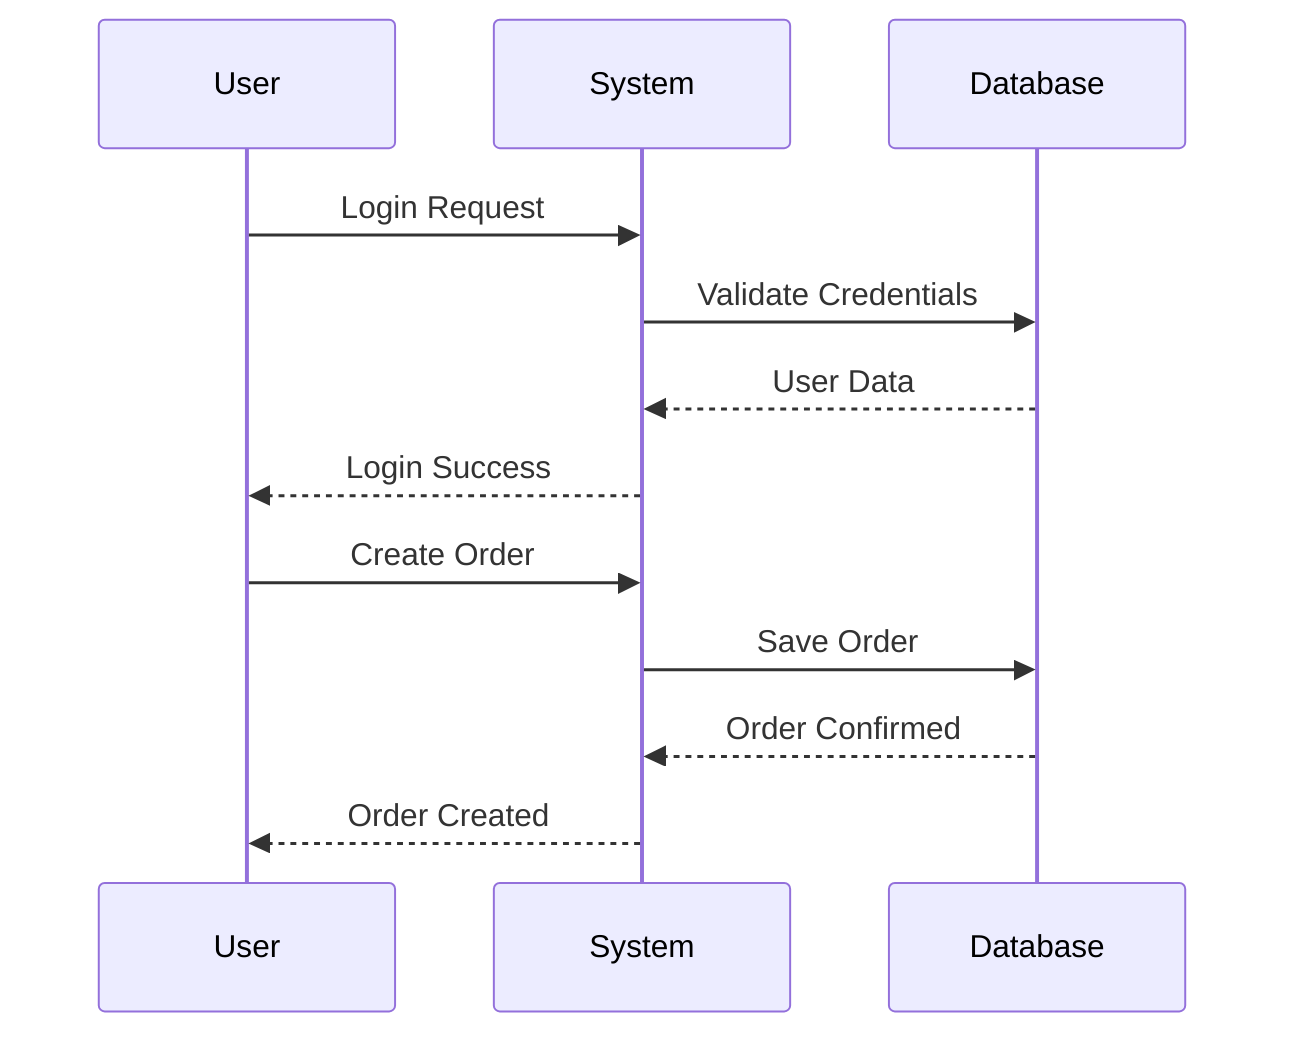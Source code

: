 sequenceDiagram
    participant U as User
    participant S as System
    participant D as Database
    
    U->>S: Login Request
    S->>D: Validate Credentials
    D-->>S: User Data
    S-->>U: Login Success
    
    U->>S: Create Order
    S->>D: Save Order
    D-->>S: Order Confirmed
    S-->>U: Order Created